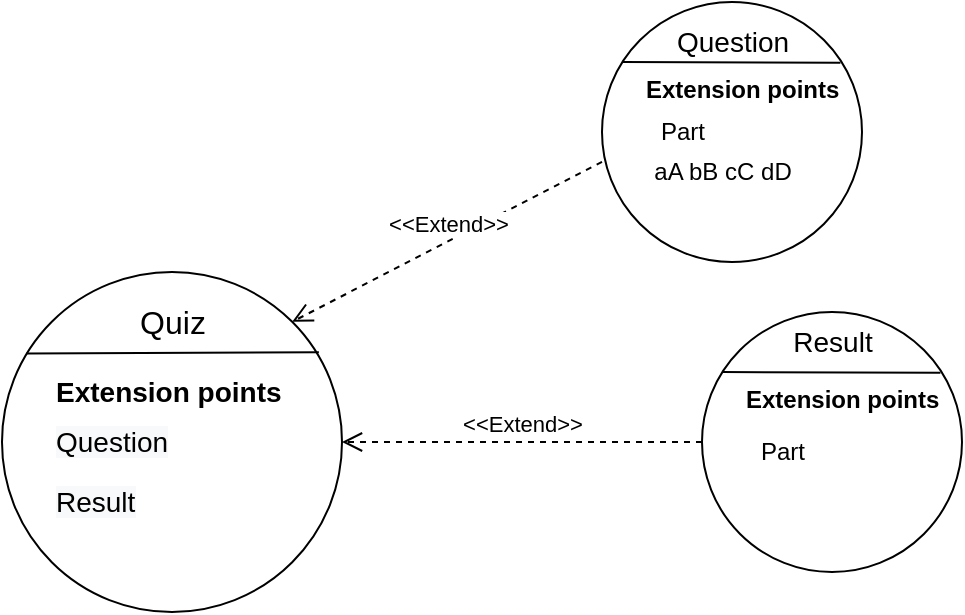 <mxfile version="15.1.4" type="device"><diagram id="Om6AKcVQPbS0g4-CRYKm" name="Page-1"><mxGraphModel dx="1038" dy="588" grid="1" gridSize="10" guides="1" tooltips="1" connect="1" arrows="1" fold="1" page="1" pageScale="1" pageWidth="827" pageHeight="1169" math="0" shadow="0"><root><mxCell id="0"/><mxCell id="1" parent="0"/><mxCell id="sEHe1qLxjSNEM-qLcDCa-2" value="" style="ellipse;whiteSpace=wrap;html=1;aspect=fixed;" parent="1" vertex="1"><mxGeometry x="130" y="205" width="170" height="170" as="geometry"/></mxCell><mxCell id="sEHe1qLxjSNEM-qLcDCa-3" value="" style="endArrow=none;html=1;exitX=0.072;exitY=0.24;exitDx=0;exitDy=0;exitPerimeter=0;entryX=0.932;entryY=0.236;entryDx=0;entryDy=0;entryPerimeter=0;" parent="1" source="sEHe1qLxjSNEM-qLcDCa-2" target="sEHe1qLxjSNEM-qLcDCa-2" edge="1"><mxGeometry width="50" height="50" relative="1" as="geometry"><mxPoint x="335" y="360" as="sourcePoint"/><mxPoint x="295" y="245" as="targetPoint"/></mxGeometry></mxCell><mxCell id="sEHe1qLxjSNEM-qLcDCa-4" value="&lt;span style=&quot;font-size: 16px&quot;&gt;Quiz&lt;/span&gt;" style="text;html=1;align=center;verticalAlign=middle;resizable=0;points=[];autosize=1;strokeColor=none;fillColor=none;" parent="1" vertex="1"><mxGeometry x="190" y="220" width="50" height="20" as="geometry"/></mxCell><mxCell id="sEHe1qLxjSNEM-qLcDCa-14" value="&amp;lt;&amp;lt;Extend&amp;gt;&amp;gt;" style="html=1;verticalAlign=bottom;endArrow=open;dashed=1;endSize=8;exitX=0;exitY=0.615;exitDx=0;exitDy=0;entryX=1;entryY=0;entryDx=0;entryDy=0;exitPerimeter=0;" parent="1" source="N1doVebU_agsZ2zSNGE--1" target="sEHe1qLxjSNEM-qLcDCa-2" edge="1"><mxGeometry relative="1" as="geometry"><mxPoint x="370" y="120" as="sourcePoint"/><mxPoint x="370" y="300" as="targetPoint"/></mxGeometry></mxCell><mxCell id="sEHe1qLxjSNEM-qLcDCa-17" value="&amp;lt;&amp;lt;Extend&amp;gt;&amp;gt;" style="html=1;verticalAlign=bottom;endArrow=open;dashed=1;endSize=8;" parent="1" source="N1doVebU_agsZ2zSNGE--6" target="sEHe1qLxjSNEM-qLcDCa-2" edge="1"><mxGeometry relative="1" as="geometry"><mxPoint x="430.84" y="402" as="sourcePoint"/><mxPoint x="290.711" y="219.289" as="targetPoint"/></mxGeometry></mxCell><mxCell id="sEHe1qLxjSNEM-qLcDCa-21" value="&lt;span style=&quot;color: rgb(0 , 0 , 0) ; font-family: &amp;#34;helvetica&amp;#34; ; font-size: 14px ; font-style: normal ; font-weight: 400 ; letter-spacing: normal ; text-align: center ; text-indent: 0px ; text-transform: none ; word-spacing: 0px ; background-color: rgb(248 , 249 , 250) ; display: inline ; float: none&quot;&gt;Question&lt;/span&gt;" style="text;whiteSpace=wrap;html=1;" parent="1" vertex="1"><mxGeometry x="155" y="275" width="110" height="30" as="geometry"/></mxCell><mxCell id="sEHe1qLxjSNEM-qLcDCa-22" value="&lt;span style=&quot;color: rgb(0 , 0 , 0) ; font-family: &amp;#34;helvetica&amp;#34; ; font-size: 14px ; font-style: normal ; font-weight: 400 ; letter-spacing: normal ; text-align: center ; text-indent: 0px ; text-transform: none ; word-spacing: 0px ; background-color: rgb(248 , 249 , 250) ; display: inline ; float: none&quot;&gt;Result&lt;/span&gt;" style="text;whiteSpace=wrap;html=1;" parent="1" vertex="1"><mxGeometry x="155" y="305" width="100" height="30" as="geometry"/></mxCell><mxCell id="sEHe1qLxjSNEM-qLcDCa-24" value="&lt;div style=&quot;text-align: center&quot;&gt;&lt;font face=&quot;helvetica&quot;&gt;&lt;span style=&quot;font-size: 14px&quot;&gt;&lt;b&gt;Extension points&lt;/b&gt;&lt;/span&gt;&lt;/font&gt;&lt;/div&gt;" style="text;whiteSpace=wrap;html=1;" parent="1" vertex="1"><mxGeometry x="155" y="250" width="130" height="30" as="geometry"/></mxCell><mxCell id="N1doVebU_agsZ2zSNGE--1" value="" style="ellipse;whiteSpace=wrap;html=1;aspect=fixed;" vertex="1" parent="1"><mxGeometry x="430" y="70" width="130" height="130" as="geometry"/></mxCell><mxCell id="N1doVebU_agsZ2zSNGE--2" value="" style="endArrow=none;html=1;entryX=0.917;entryY=0.234;entryDx=0;entryDy=0;entryPerimeter=0;" edge="1" parent="1" target="N1doVebU_agsZ2zSNGE--1"><mxGeometry width="50" height="50" relative="1" as="geometry"><mxPoint x="440" y="100" as="sourcePoint"/><mxPoint x="440" y="280" as="targetPoint"/></mxGeometry></mxCell><mxCell id="N1doVebU_agsZ2zSNGE--3" value="&lt;font style=&quot;font-size: 14px&quot;&gt;Question&lt;/font&gt;" style="text;html=1;align=center;verticalAlign=middle;resizable=0;points=[];autosize=1;strokeColor=none;fillColor=none;" vertex="1" parent="1"><mxGeometry x="460" y="80" width="70" height="20" as="geometry"/></mxCell><mxCell id="N1doVebU_agsZ2zSNGE--4" value="&lt;div style=&quot;text-align: center&quot;&gt;&lt;font face=&quot;helvetica&quot; size=&quot;1&quot;&gt;&lt;b style=&quot;font-size: 12px&quot;&gt;Extension points&lt;/b&gt;&lt;/font&gt;&lt;/div&gt;" style="text;whiteSpace=wrap;html=1;" vertex="1" parent="1"><mxGeometry x="450" y="100" width="110" height="30" as="geometry"/></mxCell><mxCell id="N1doVebU_agsZ2zSNGE--5" value="Part" style="text;html=1;align=center;verticalAlign=middle;resizable=0;points=[];autosize=1;strokeColor=none;fillColor=none;" vertex="1" parent="1"><mxGeometry x="450" y="125" width="40" height="20" as="geometry"/></mxCell><mxCell id="N1doVebU_agsZ2zSNGE--6" value="" style="ellipse;whiteSpace=wrap;html=1;aspect=fixed;" vertex="1" parent="1"><mxGeometry x="480" y="225" width="130" height="130" as="geometry"/></mxCell><mxCell id="N1doVebU_agsZ2zSNGE--7" value="" style="endArrow=none;html=1;entryX=0.917;entryY=0.234;entryDx=0;entryDy=0;entryPerimeter=0;" edge="1" parent="1" target="N1doVebU_agsZ2zSNGE--6"><mxGeometry width="50" height="50" relative="1" as="geometry"><mxPoint x="490" y="255" as="sourcePoint"/><mxPoint x="490" y="435" as="targetPoint"/></mxGeometry></mxCell><mxCell id="N1doVebU_agsZ2zSNGE--8" value="&lt;div style=&quot;text-align: center&quot;&gt;&lt;font face=&quot;helvetica&quot; size=&quot;1&quot;&gt;&lt;b style=&quot;font-size: 12px&quot;&gt;Extension points&lt;/b&gt;&lt;/font&gt;&lt;/div&gt;" style="text;whiteSpace=wrap;html=1;" vertex="1" parent="1"><mxGeometry x="500" y="255" width="110" height="30" as="geometry"/></mxCell><mxCell id="N1doVebU_agsZ2zSNGE--9" value="&lt;font style=&quot;font-size: 14px&quot;&gt;Result&lt;/font&gt;" style="text;html=1;align=center;verticalAlign=middle;resizable=0;points=[];autosize=1;strokeColor=none;fillColor=none;" vertex="1" parent="1"><mxGeometry x="515" y="230" width="60" height="20" as="geometry"/></mxCell><mxCell id="N1doVebU_agsZ2zSNGE--10" value="Part" style="text;html=1;align=center;verticalAlign=middle;resizable=0;points=[];autosize=1;strokeColor=none;fillColor=none;" vertex="1" parent="1"><mxGeometry x="500" y="285" width="40" height="20" as="geometry"/></mxCell><mxCell id="N1doVebU_agsZ2zSNGE--11" value="aA bB cC dD" style="text;html=1;align=center;verticalAlign=middle;resizable=0;points=[];autosize=1;strokeColor=none;fillColor=none;" vertex="1" parent="1"><mxGeometry x="450" y="145" width="80" height="20" as="geometry"/></mxCell></root></mxGraphModel></diagram></mxfile>